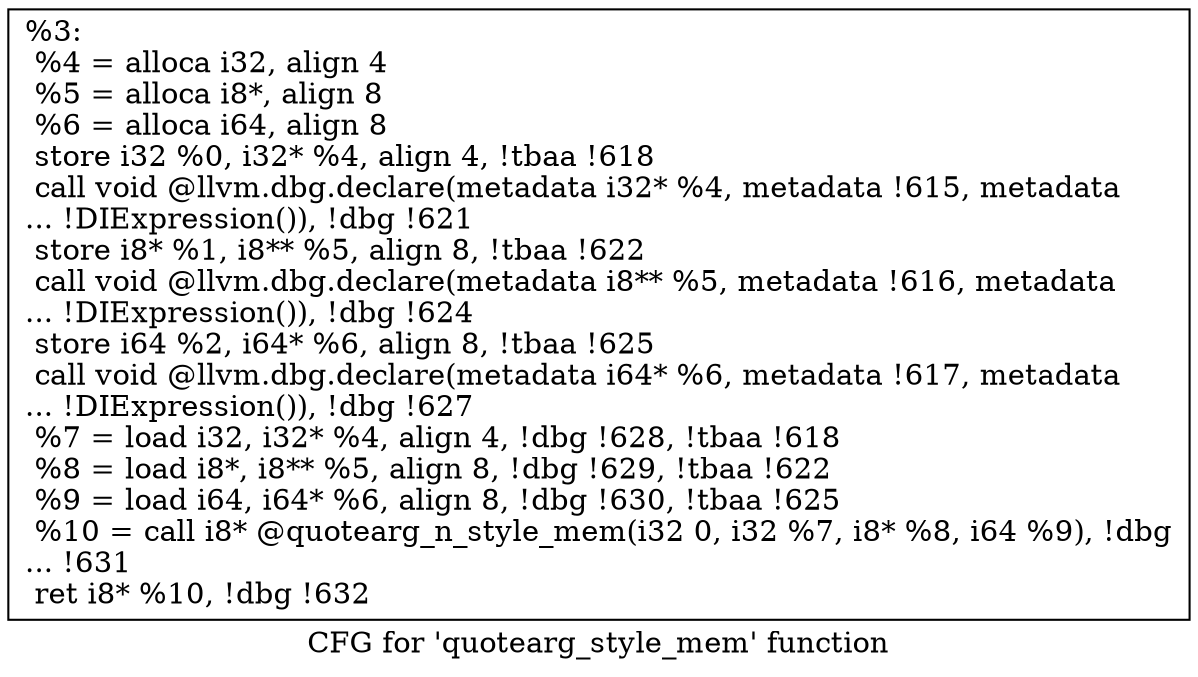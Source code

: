 digraph "CFG for 'quotearg_style_mem' function" {
	label="CFG for 'quotearg_style_mem' function";

	Node0x14b2530 [shape=record,label="{%3:\l  %4 = alloca i32, align 4\l  %5 = alloca i8*, align 8\l  %6 = alloca i64, align 8\l  store i32 %0, i32* %4, align 4, !tbaa !618\l  call void @llvm.dbg.declare(metadata i32* %4, metadata !615, metadata\l... !DIExpression()), !dbg !621\l  store i8* %1, i8** %5, align 8, !tbaa !622\l  call void @llvm.dbg.declare(metadata i8** %5, metadata !616, metadata\l... !DIExpression()), !dbg !624\l  store i64 %2, i64* %6, align 8, !tbaa !625\l  call void @llvm.dbg.declare(metadata i64* %6, metadata !617, metadata\l... !DIExpression()), !dbg !627\l  %7 = load i32, i32* %4, align 4, !dbg !628, !tbaa !618\l  %8 = load i8*, i8** %5, align 8, !dbg !629, !tbaa !622\l  %9 = load i64, i64* %6, align 8, !dbg !630, !tbaa !625\l  %10 = call i8* @quotearg_n_style_mem(i32 0, i32 %7, i8* %8, i64 %9), !dbg\l... !631\l  ret i8* %10, !dbg !632\l}"];
}
